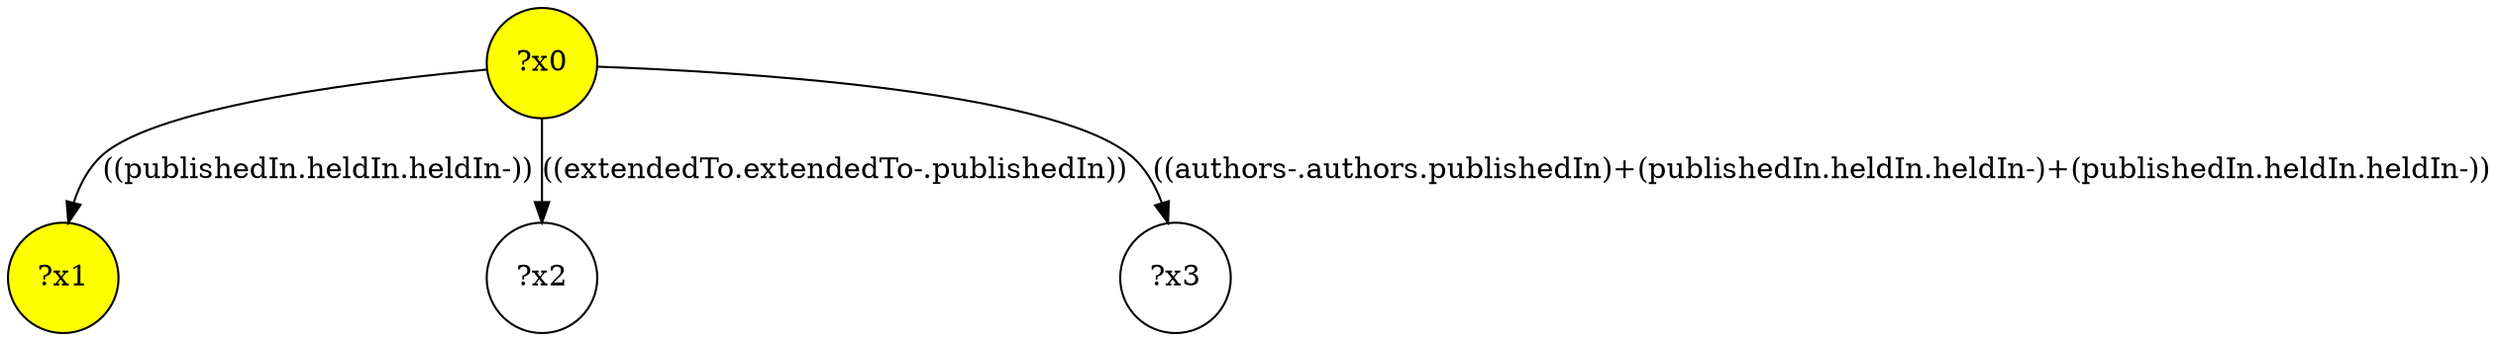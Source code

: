 digraph g {
	x0 [fillcolor="yellow", style="filled," shape=circle, label="?x0"];
	x1 [fillcolor="yellow", style="filled," shape=circle, label="?x1"];
	x0 -> x1 [label="((publishedIn.heldIn.heldIn-))"];
	x2 [shape=circle, label="?x2"];
	x0 -> x2 [label="((extendedTo.extendedTo-.publishedIn))"];
	x3 [shape=circle, label="?x3"];
	x0 -> x3 [label="((authors-.authors.publishedIn)+(publishedIn.heldIn.heldIn-)+(publishedIn.heldIn.heldIn-))"];
}
